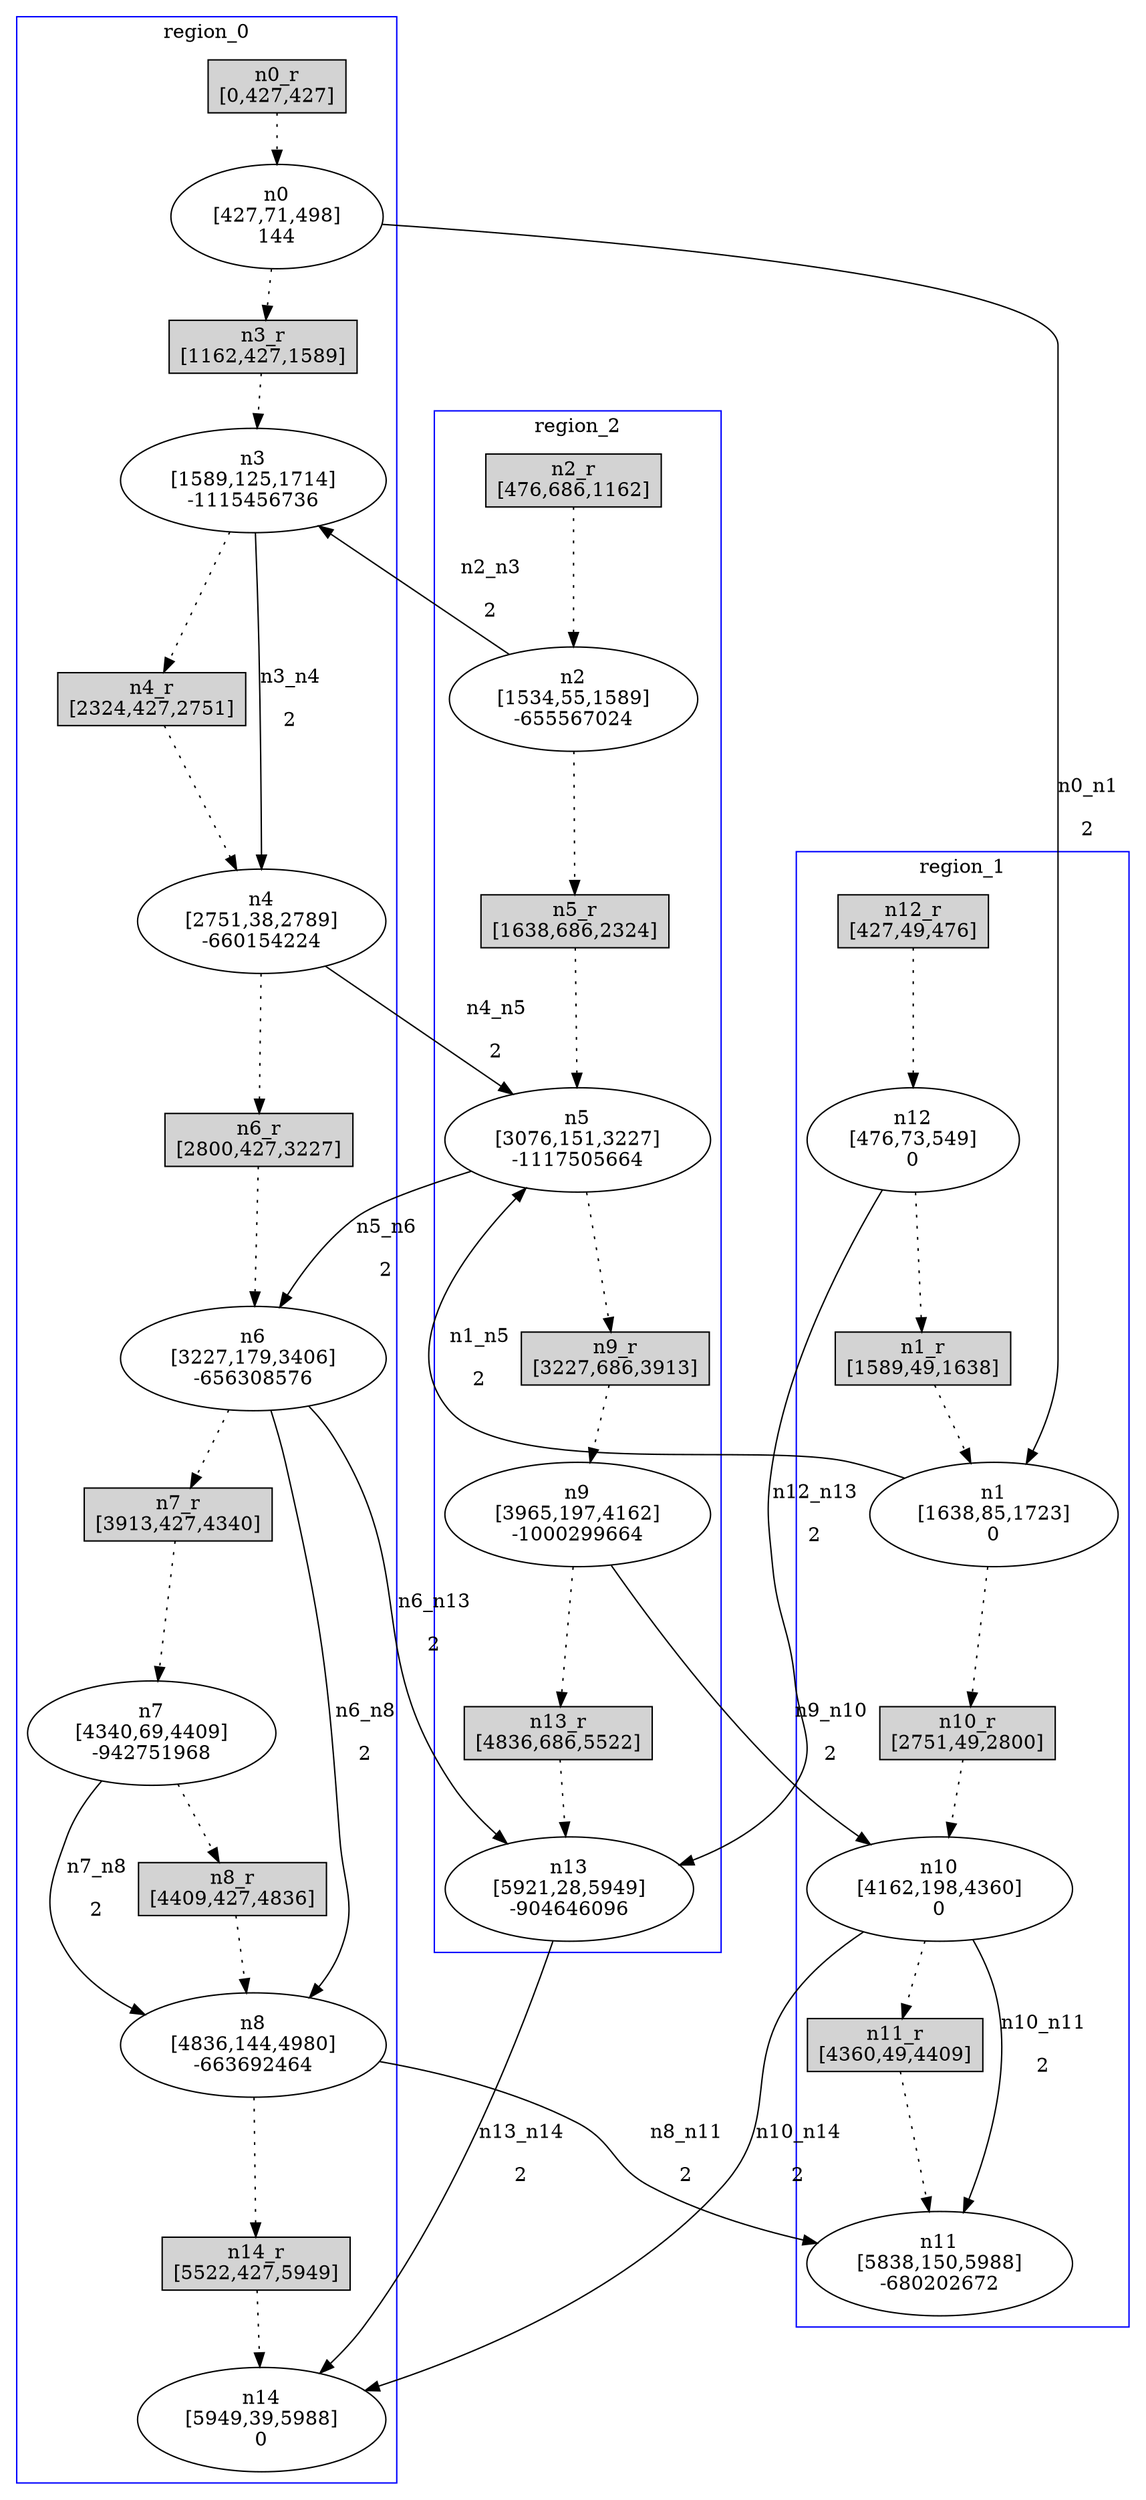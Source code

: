 //3-LSsolveMIPnSolStatus 9.
//4-SL 5988.
//5-LSsolveMIPsolveTime(double) 1800.05.
//6-reconfigurateNum(int) 15.
//7-reconfigurateTime(int) 5929.
digraph test_0 {
	size="28,40";
	subgraph cluster0 {
		stytle=filled;
		color=blue;
		label=region_0;
		n0_r [ shape = box, style = filled, label = "n0_r\n[0,427,427]" ];
		n0 [ label="n0\n[427,71,498]\n144" ];
		n0_r -> n0 [ style = dotted ];
		n3_r [ shape = box, style = filled, label = "n3_r\n[1162,427,1589]" ];
		n3 [ label="n3\n[1589,125,1714]\n-1115456736" ];
		n3_r -> n3 [ style = dotted ];
		n4_r [ shape = box, style = filled, label = "n4_r\n[2324,427,2751]" ];
		n4 [ label="n4\n[2751,38,2789]\n-660154224" ];
		n4_r -> n4 [ style = dotted ];
		n6_r [ shape = box, style = filled, label = "n6_r\n[2800,427,3227]" ];
		n6 [ label="n6\n[3227,179,3406]\n-656308576" ];
		n6_r -> n6 [ style = dotted ];
		n7_r [ shape = box, style = filled, label = "n7_r\n[3913,427,4340]" ];
		n7 [ label="n7\n[4340,69,4409]\n-942751968" ];
		n7_r -> n7 [ style = dotted ];
		n8_r [ shape = box, style = filled, label = "n8_r\n[4409,427,4836]" ];
		n8 [ label="n8\n[4836,144,4980]\n-663692464" ];
		n8_r -> n8 [ style = dotted ];
		n14_r [ shape = box, style = filled, label = "n14_r\n[5522,427,5949]" ];
		n14 [ label="n14\n[5949,39,5988]\n0" ];
		n14_r -> n14 [ style = dotted ];
		n0 -> n3_r [ style = dotted ];
		n3 -> n4_r [ style = dotted ];
		n4 -> n6_r [ style = dotted ];
		n6 -> n7_r [ style = dotted ];
		n7 -> n8_r [ style = dotted ];
		n8 -> n14_r [ style = dotted ];
	}
	subgraph cluster1 {
		stytle=filled;
		color=blue;
		label=region_1;
		n12_r [ shape = box, style = filled, label = "n12_r\n[427,49,476]" ];
		n12 [ label="n12\n[476,73,549]\n0" ];
		n12_r -> n12 [ style = dotted ];
		n1_r [ shape = box, style = filled, label = "n1_r\n[1589,49,1638]" ];
		n1 [ label="n1\n[1638,85,1723]\n0" ];
		n1_r -> n1 [ style = dotted ];
		n10_r [ shape = box, style = filled, label = "n10_r\n[2751,49,2800]" ];
		n10 [ label="n10\n[4162,198,4360]\n0" ];
		n10_r -> n10 [ style = dotted ];
		n11_r [ shape = box, style = filled, label = "n11_r\n[4360,49,4409]" ];
		n11 [ label="n11\n[5838,150,5988]\n-680202672" ];
		n11_r -> n11 [ style = dotted ];
		n12 -> n1_r [ style = dotted ];
		n1 -> n10_r [ style = dotted ];
		n10 -> n11_r [ style = dotted ];
	}
	subgraph cluster2 {
		stytle=filled;
		color=blue;
		label=region_2;
		n2_r [ shape = box, style = filled, label = "n2_r\n[476,686,1162]" ];
		n2 [ label="n2\n[1534,55,1589]\n-655567024" ];
		n2_r -> n2 [ style = dotted ];
		n5_r [ shape = box, style = filled, label = "n5_r\n[1638,686,2324]" ];
		n5 [ label="n5\n[3076,151,3227]\n-1117505664" ];
		n5_r -> n5 [ style = dotted ];
		n9_r [ shape = box, style = filled, label = "n9_r\n[3227,686,3913]" ];
		n9 [ label="n9\n[3965,197,4162]\n-1000299664" ];
		n9_r -> n9 [ style = dotted ];
		n13_r [ shape = box, style = filled, label = "n13_r\n[4836,686,5522]" ];
		n13 [ label="n13\n[5921,28,5949]\n-904646096" ];
		n13_r -> n13 [ style = dotted ];
		n2 -> n5_r [ style = dotted ];
		n5 -> n9_r [ style = dotted ];
		n9 -> n13_r [ style = dotted ];
	}
	n0 -> n1 [ label="n0_n1\n2" ];
	n1 -> n5 [ label="n1_n5\n2" ];
	n5 -> n6 [ label="n5_n6\n2" ];
	n2 -> n3 [ label="n2_n3\n2" ];
	n3 -> n4 [ label="n3_n4\n2" ];
	n4 -> n5 [ label="n4_n5\n2" ];
	n6 -> n8 [ label="n6_n8\n2" ];
	n6 -> n13 [ label="n6_n13\n2" ];
	n8 -> n11 [ label="n8_n11\n2" ];
	n13 -> n14 [ label="n13_n14\n2" ];
	n7 -> n8 [ label="n7_n8\n2" ];
	n9 -> n10 [ label="n9_n10\n2" ];
	n10 -> n11 [ label="n10_n11\n2" ];
	n10 -> n14 [ label="n10_n14\n2" ];
	n12 -> n13 [ label="n12_n13\n2" ];
}
